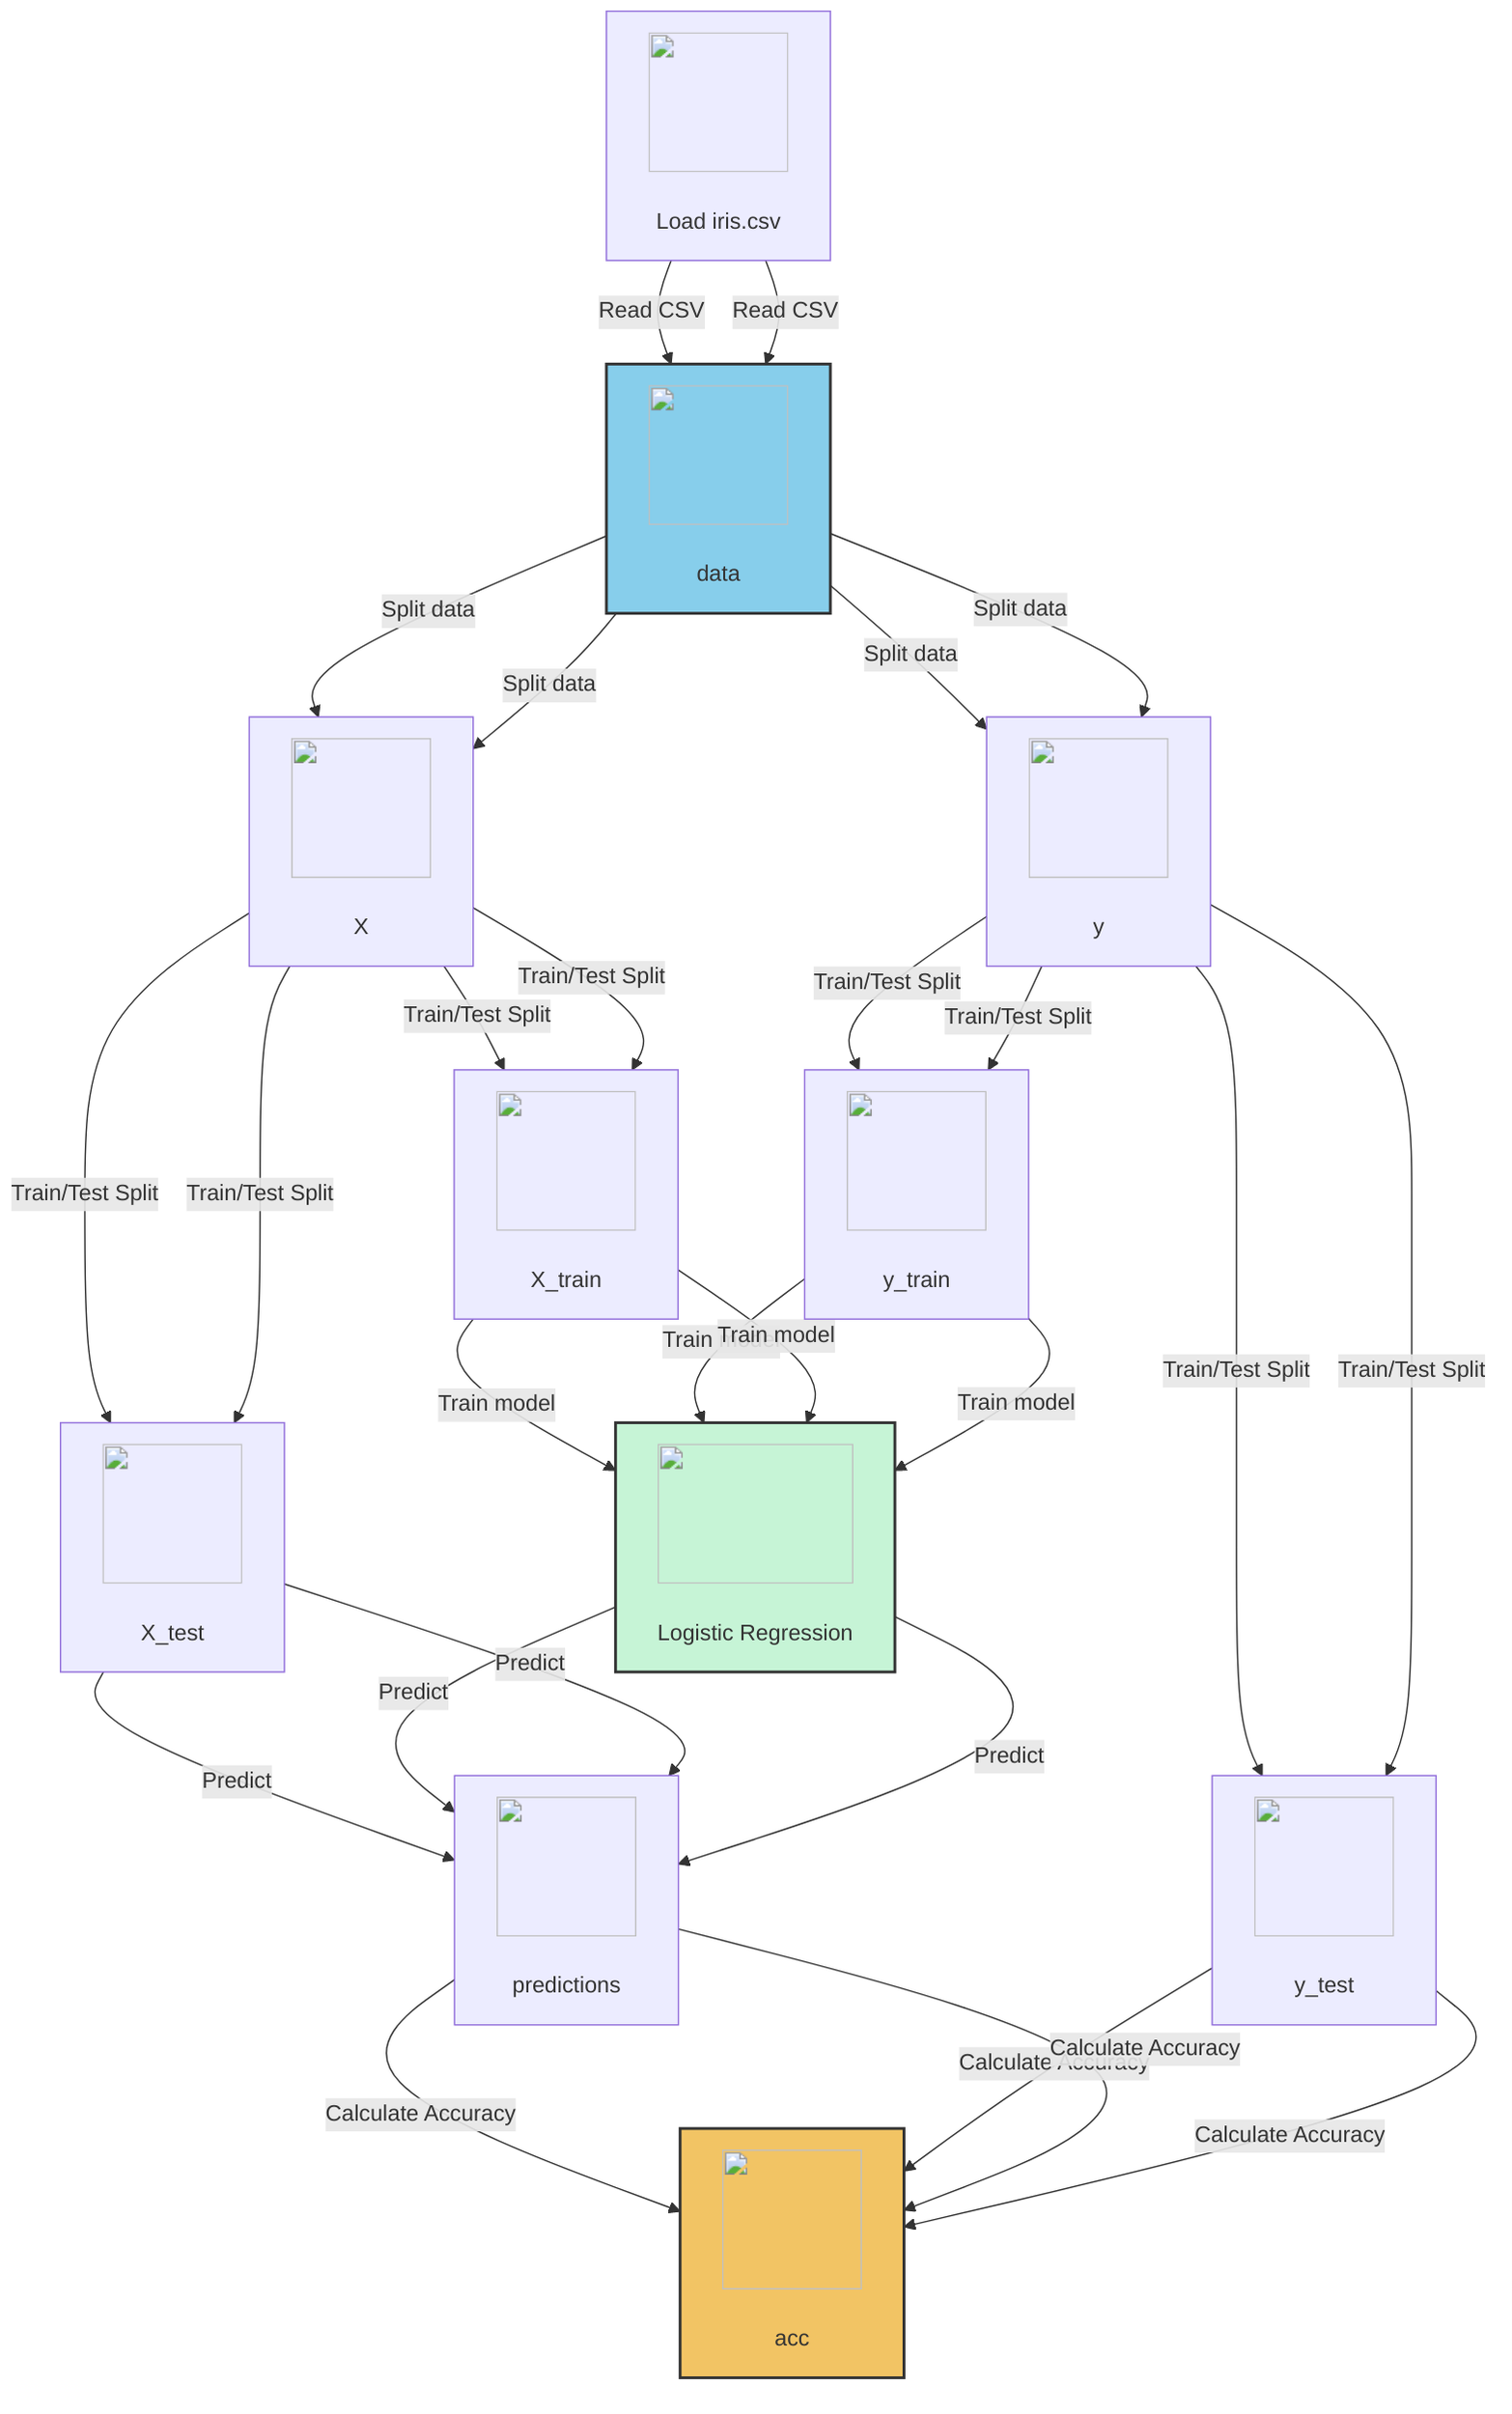 flowchart TD
    %% Load iris.csv into the data variable
    A[Load iris.csv] -->|Read CSV| B[data]
    B[data]:::data -->|Split data| C[X]
    B -->|Split data| D[y]
    C -->|Train/Test Split| E[X_train]
    C -->|Train/Test Split| F[X_test]
    D -->|Train/Test Split| G[y_train]
    D -->|Train/Test Split| H[y_test]
    E -->|Train model| I[Logistic Regression]
    G -->|Train model| I
    F -->|Predict| J[predictions]
    I -->|Predict| J
    J -->|Calculate Accuracy| K[acc]
    H -->|Calculate Accuracy| K
    %% Adding visuals
    classDef data fill:#87CEEB,stroke:#333,stroke-width:2px;
    class B data;
    classDef model fill:#C6F4D6,stroke:#333,stroke-width:2px;
    class I model;
    classDef output fill:#F2C464,stroke:#333,stroke-width:2px;
    class K output;
    
    %% Adding icons for visualization
    A["<img src='icons/file.svg' width=100 height=100/> <br/> Load iris.csv"]
    B["<img src='icons/table.svg' width=100 height=100/> <br/> data"]
    C["<img src='icons/column_split.svg' width=100 height=100/> <br/> X"]
    D["<img src='icons/column_split.svg' width=100 height=100/> <br/> y"]
    E["<img src='icons/row_split.svg' width=100 height=100/> <br/> X_train"]
    F["<img src='icons/row_split.svg' width=100 height=100/> <br/> X_test"]
    G["<img src='icons/row_split.svg' width=100 height=100/> <br/> y_train"]
    H["<img src='icons/row_split.svg' width=100 height=100/> <br/> y_test"]
    I["<img src='icons/brain.svg' width=100 height=100/> <br/> Logistic Regression"]
    J["<img src='icons/image.svg' width=100 height=100/> <br/> predictions"]
    K["<img src='dummy_plots/lineplot_template.svg' width=100 height=100/> <br/> acc"]
    
    %% Connections
    A -->|Read CSV| B
    B -->|Split data| C
    B -->|Split data| D
    C -->|Train/Test Split| E
    C -->|Train/Test Split| F
    D -->|Train/Test Split| G
    D -->|Train/Test Split| H
    E -->|Train model| I
    G -->|Train model| I
    F -->|Predict| J
    I -->|Predict| J
    J -->|Calculate Accuracy| K
    H -->|Calculate Accuracy| K